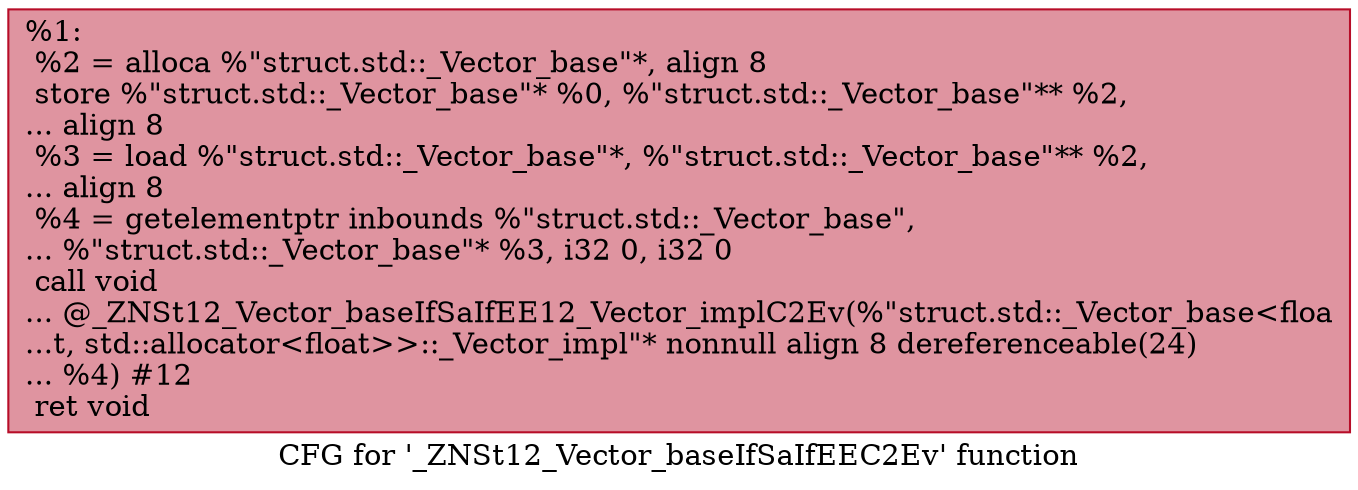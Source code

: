 digraph "CFG for '_ZNSt12_Vector_baseIfSaIfEEC2Ev' function" {
	label="CFG for '_ZNSt12_Vector_baseIfSaIfEEC2Ev' function";

	Node0x559363e0db00 [shape=record,color="#b70d28ff", style=filled, fillcolor="#b70d2870",label="{%1:\l  %2 = alloca %\"struct.std::_Vector_base\"*, align 8\l  store %\"struct.std::_Vector_base\"* %0, %\"struct.std::_Vector_base\"** %2,\l... align 8\l  %3 = load %\"struct.std::_Vector_base\"*, %\"struct.std::_Vector_base\"** %2,\l... align 8\l  %4 = getelementptr inbounds %\"struct.std::_Vector_base\",\l... %\"struct.std::_Vector_base\"* %3, i32 0, i32 0\l  call void\l... @_ZNSt12_Vector_baseIfSaIfEE12_Vector_implC2Ev(%\"struct.std::_Vector_base\<floa\l...t, std::allocator\<float\>\>::_Vector_impl\"* nonnull align 8 dereferenceable(24)\l... %4) #12\l  ret void\l}"];
}
